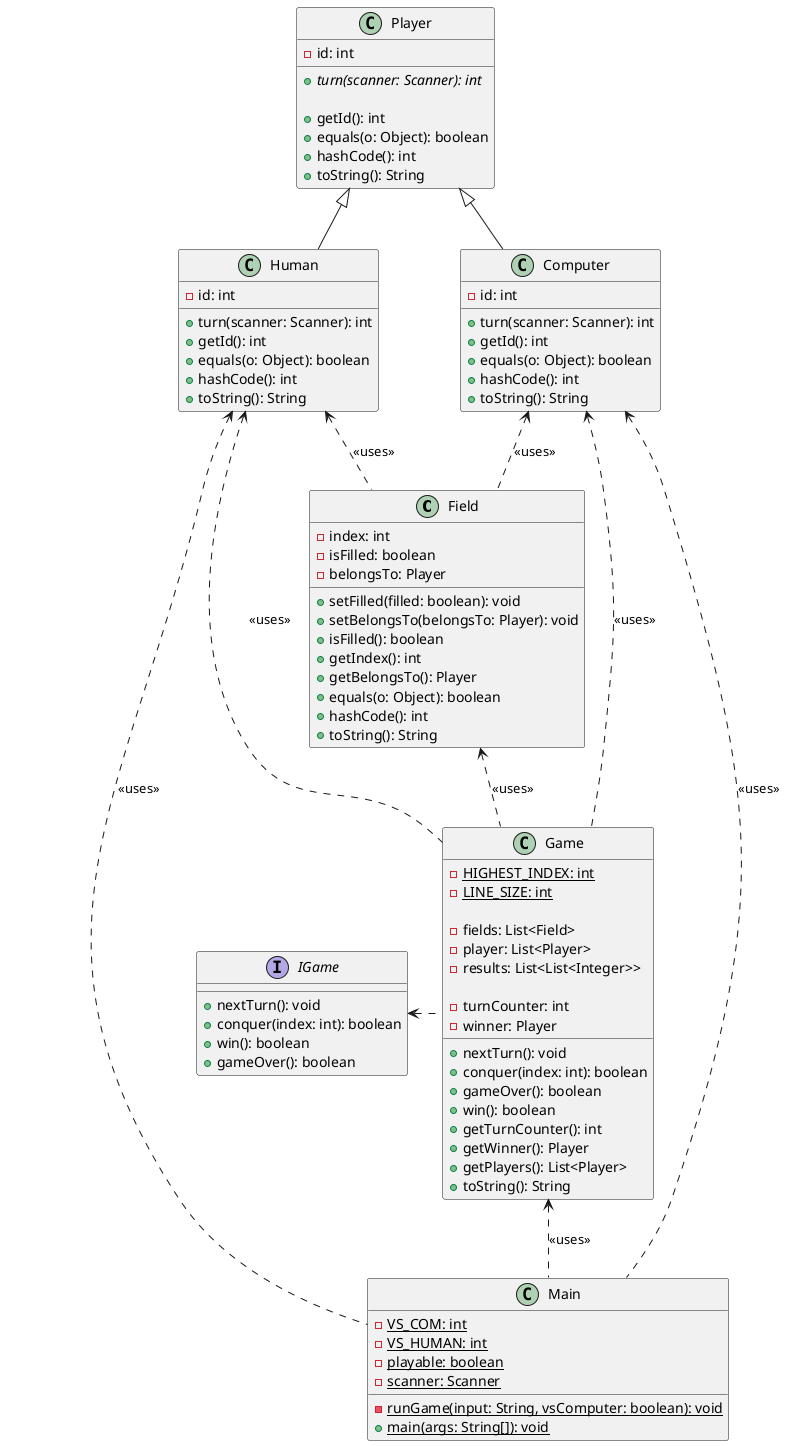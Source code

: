 @startuml

class Field {
    -index: int
    -isFilled: boolean
    -belongsTo: Player

    +setFilled(filled: boolean): void
    +setBelongsTo(belongsTo: Player): void
    +isFilled(): boolean
    +getIndex(): int
    +getBelongsTo(): Player
    +equals(o: Object): boolean
    +hashCode(): int
    +toString(): String
}

class Game {
    -{static} HIGHEST_INDEX: int
    -{static} LINE_SIZE: int

    -fields: List<Field>
    -player: List<Player>
    -results: List<List<Integer>>

    -turnCounter: int
    -winner: Player

    +nextTurn(): void
    +conquer(index: int): boolean
    +gameOver(): boolean
    +win(): boolean
    +getTurnCounter(): int
    +getWinner(): Player
    +getPlayers(): List<Player>
    +toString(): String
}

interface IGame {
    +nextTurn(): void
    +conquer(index: int): boolean
    +win(): boolean
    +gameOver(): boolean
}

class Player {
    -id: int

    +{abstract} turn(scanner: Scanner): int

    +getId(): int
    +equals(o: Object): boolean
    +hashCode(): int
    +toString(): String
}

class Human {
    -id: int

    +turn(scanner: Scanner): int
    +getId(): int
    +equals(o: Object): boolean
    +hashCode(): int
    +toString(): String
}

class Computer {
    -id: int

    +turn(scanner: Scanner): int
    +getId(): int
    +equals(o: Object): boolean
    +hashCode(): int
    +toString(): String
}

class Main {
    -{static} VS_COM: int
    -{static} VS_HUMAN: int
    -{static} playable: boolean
    -{static} scanner: Scanner

    -{static} runGame(input: String, vsComputer: boolean): void
    +{static} main(args: String[]): void
}

Game .left.> IGame

Game .up.> Field : <<uses>>
Game .up.> Human : <<uses>>
Game .up.> Computer : <<uses>>

Human -up-|> Player
Computer -up-|> Player

Field .up.> Human : <<uses>>
Field .up.> Computer : <<uses>>

Main .up.> Computer : <<uses>>
Main .up.> Human : <<uses>>
Main .up.> Game : <<uses>>

@enduml